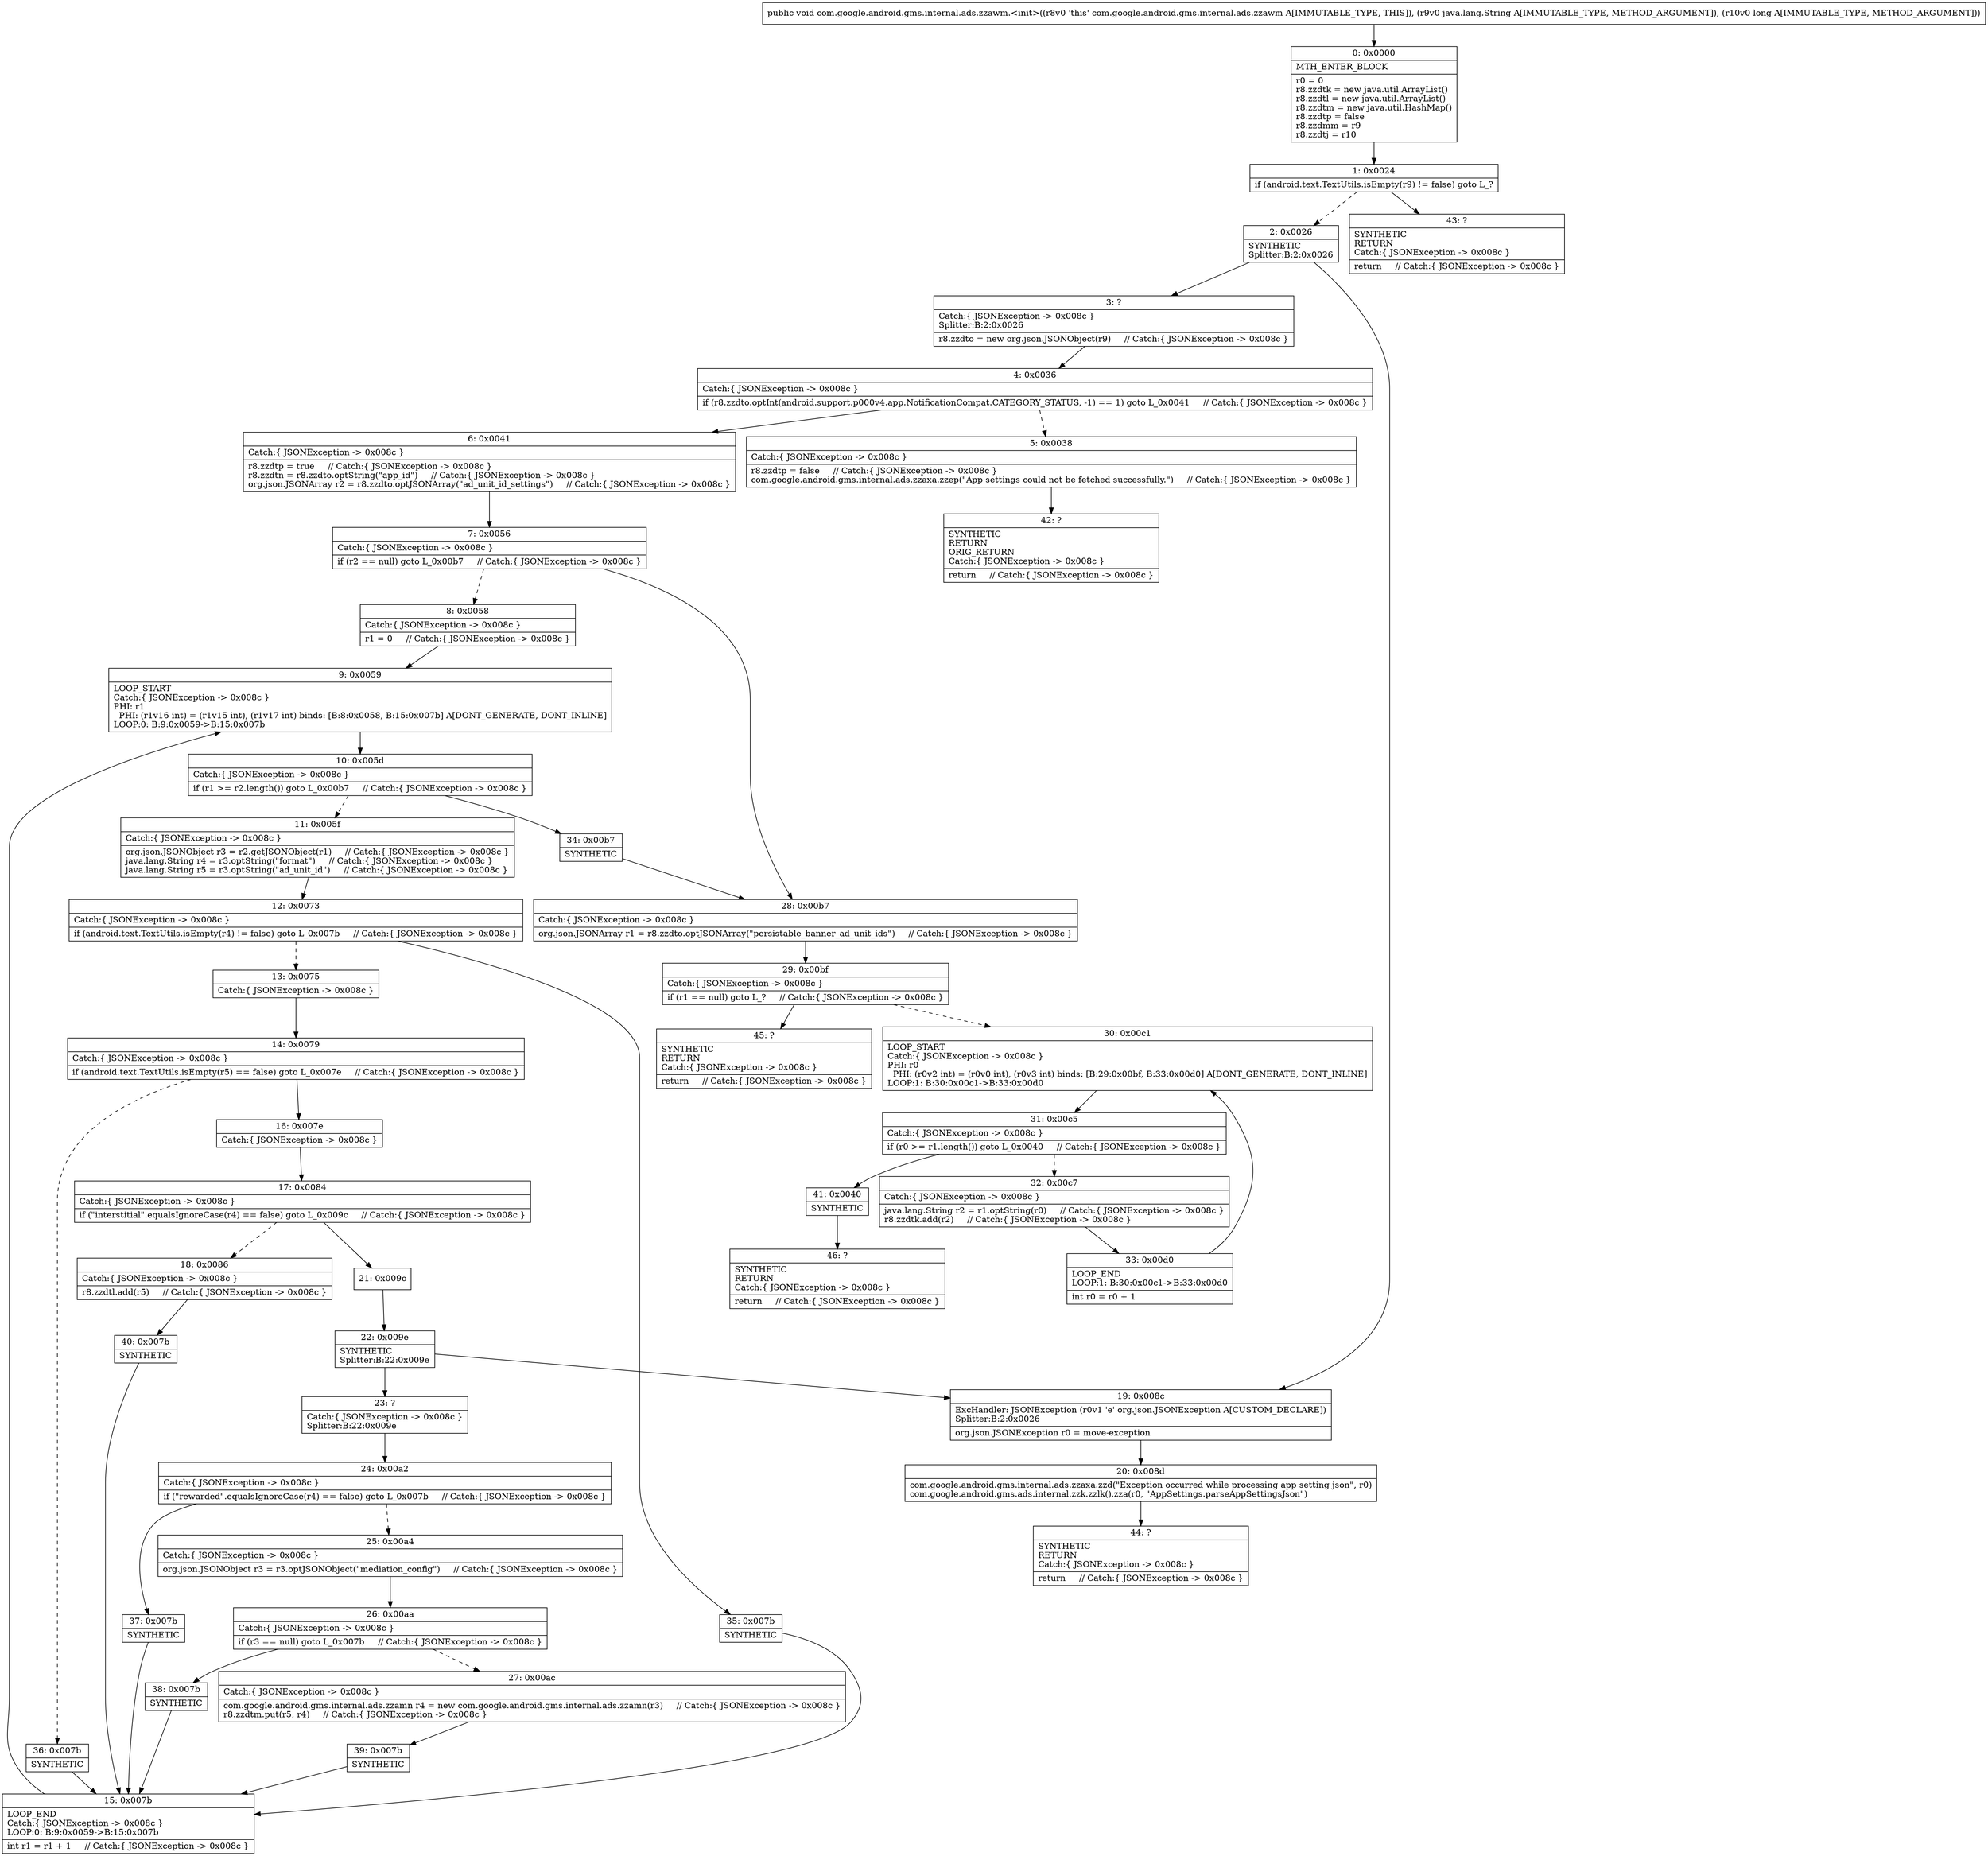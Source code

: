 digraph "CFG forcom.google.android.gms.internal.ads.zzawm.\<init\>(Ljava\/lang\/String;J)V" {
Node_0 [shape=record,label="{0\:\ 0x0000|MTH_ENTER_BLOCK\l|r0 = 0\lr8.zzdtk = new java.util.ArrayList()\lr8.zzdtl = new java.util.ArrayList()\lr8.zzdtm = new java.util.HashMap()\lr8.zzdtp = false\lr8.zzdmm = r9\lr8.zzdtj = r10\l}"];
Node_1 [shape=record,label="{1\:\ 0x0024|if (android.text.TextUtils.isEmpty(r9) != false) goto L_?\l}"];
Node_2 [shape=record,label="{2\:\ 0x0026|SYNTHETIC\lSplitter:B:2:0x0026\l}"];
Node_3 [shape=record,label="{3\:\ ?|Catch:\{ JSONException \-\> 0x008c \}\lSplitter:B:2:0x0026\l|r8.zzdto = new org.json.JSONObject(r9)     \/\/ Catch:\{ JSONException \-\> 0x008c \}\l}"];
Node_4 [shape=record,label="{4\:\ 0x0036|Catch:\{ JSONException \-\> 0x008c \}\l|if (r8.zzdto.optInt(android.support.p000v4.app.NotificationCompat.CATEGORY_STATUS, \-1) == 1) goto L_0x0041     \/\/ Catch:\{ JSONException \-\> 0x008c \}\l}"];
Node_5 [shape=record,label="{5\:\ 0x0038|Catch:\{ JSONException \-\> 0x008c \}\l|r8.zzdtp = false     \/\/ Catch:\{ JSONException \-\> 0x008c \}\lcom.google.android.gms.internal.ads.zzaxa.zzep(\"App settings could not be fetched successfully.\")     \/\/ Catch:\{ JSONException \-\> 0x008c \}\l}"];
Node_6 [shape=record,label="{6\:\ 0x0041|Catch:\{ JSONException \-\> 0x008c \}\l|r8.zzdtp = true     \/\/ Catch:\{ JSONException \-\> 0x008c \}\lr8.zzdtn = r8.zzdto.optString(\"app_id\")     \/\/ Catch:\{ JSONException \-\> 0x008c \}\lorg.json.JSONArray r2 = r8.zzdto.optJSONArray(\"ad_unit_id_settings\")     \/\/ Catch:\{ JSONException \-\> 0x008c \}\l}"];
Node_7 [shape=record,label="{7\:\ 0x0056|Catch:\{ JSONException \-\> 0x008c \}\l|if (r2 == null) goto L_0x00b7     \/\/ Catch:\{ JSONException \-\> 0x008c \}\l}"];
Node_8 [shape=record,label="{8\:\ 0x0058|Catch:\{ JSONException \-\> 0x008c \}\l|r1 = 0     \/\/ Catch:\{ JSONException \-\> 0x008c \}\l}"];
Node_9 [shape=record,label="{9\:\ 0x0059|LOOP_START\lCatch:\{ JSONException \-\> 0x008c \}\lPHI: r1 \l  PHI: (r1v16 int) = (r1v15 int), (r1v17 int) binds: [B:8:0x0058, B:15:0x007b] A[DONT_GENERATE, DONT_INLINE]\lLOOP:0: B:9:0x0059\-\>B:15:0x007b\l}"];
Node_10 [shape=record,label="{10\:\ 0x005d|Catch:\{ JSONException \-\> 0x008c \}\l|if (r1 \>= r2.length()) goto L_0x00b7     \/\/ Catch:\{ JSONException \-\> 0x008c \}\l}"];
Node_11 [shape=record,label="{11\:\ 0x005f|Catch:\{ JSONException \-\> 0x008c \}\l|org.json.JSONObject r3 = r2.getJSONObject(r1)     \/\/ Catch:\{ JSONException \-\> 0x008c \}\ljava.lang.String r4 = r3.optString(\"format\")     \/\/ Catch:\{ JSONException \-\> 0x008c \}\ljava.lang.String r5 = r3.optString(\"ad_unit_id\")     \/\/ Catch:\{ JSONException \-\> 0x008c \}\l}"];
Node_12 [shape=record,label="{12\:\ 0x0073|Catch:\{ JSONException \-\> 0x008c \}\l|if (android.text.TextUtils.isEmpty(r4) != false) goto L_0x007b     \/\/ Catch:\{ JSONException \-\> 0x008c \}\l}"];
Node_13 [shape=record,label="{13\:\ 0x0075|Catch:\{ JSONException \-\> 0x008c \}\l}"];
Node_14 [shape=record,label="{14\:\ 0x0079|Catch:\{ JSONException \-\> 0x008c \}\l|if (android.text.TextUtils.isEmpty(r5) == false) goto L_0x007e     \/\/ Catch:\{ JSONException \-\> 0x008c \}\l}"];
Node_15 [shape=record,label="{15\:\ 0x007b|LOOP_END\lCatch:\{ JSONException \-\> 0x008c \}\lLOOP:0: B:9:0x0059\-\>B:15:0x007b\l|int r1 = r1 + 1     \/\/ Catch:\{ JSONException \-\> 0x008c \}\l}"];
Node_16 [shape=record,label="{16\:\ 0x007e|Catch:\{ JSONException \-\> 0x008c \}\l}"];
Node_17 [shape=record,label="{17\:\ 0x0084|Catch:\{ JSONException \-\> 0x008c \}\l|if (\"interstitial\".equalsIgnoreCase(r4) == false) goto L_0x009c     \/\/ Catch:\{ JSONException \-\> 0x008c \}\l}"];
Node_18 [shape=record,label="{18\:\ 0x0086|Catch:\{ JSONException \-\> 0x008c \}\l|r8.zzdtl.add(r5)     \/\/ Catch:\{ JSONException \-\> 0x008c \}\l}"];
Node_19 [shape=record,label="{19\:\ 0x008c|ExcHandler: JSONException (r0v1 'e' org.json.JSONException A[CUSTOM_DECLARE])\lSplitter:B:2:0x0026\l|org.json.JSONException r0 = move\-exception\l}"];
Node_20 [shape=record,label="{20\:\ 0x008d|com.google.android.gms.internal.ads.zzaxa.zzd(\"Exception occurred while processing app setting json\", r0)\lcom.google.android.gms.ads.internal.zzk.zzlk().zza(r0, \"AppSettings.parseAppSettingsJson\")\l}"];
Node_21 [shape=record,label="{21\:\ 0x009c}"];
Node_22 [shape=record,label="{22\:\ 0x009e|SYNTHETIC\lSplitter:B:22:0x009e\l}"];
Node_23 [shape=record,label="{23\:\ ?|Catch:\{ JSONException \-\> 0x008c \}\lSplitter:B:22:0x009e\l}"];
Node_24 [shape=record,label="{24\:\ 0x00a2|Catch:\{ JSONException \-\> 0x008c \}\l|if (\"rewarded\".equalsIgnoreCase(r4) == false) goto L_0x007b     \/\/ Catch:\{ JSONException \-\> 0x008c \}\l}"];
Node_25 [shape=record,label="{25\:\ 0x00a4|Catch:\{ JSONException \-\> 0x008c \}\l|org.json.JSONObject r3 = r3.optJSONObject(\"mediation_config\")     \/\/ Catch:\{ JSONException \-\> 0x008c \}\l}"];
Node_26 [shape=record,label="{26\:\ 0x00aa|Catch:\{ JSONException \-\> 0x008c \}\l|if (r3 == null) goto L_0x007b     \/\/ Catch:\{ JSONException \-\> 0x008c \}\l}"];
Node_27 [shape=record,label="{27\:\ 0x00ac|Catch:\{ JSONException \-\> 0x008c \}\l|com.google.android.gms.internal.ads.zzamn r4 = new com.google.android.gms.internal.ads.zzamn(r3)     \/\/ Catch:\{ JSONException \-\> 0x008c \}\lr8.zzdtm.put(r5, r4)     \/\/ Catch:\{ JSONException \-\> 0x008c \}\l}"];
Node_28 [shape=record,label="{28\:\ 0x00b7|Catch:\{ JSONException \-\> 0x008c \}\l|org.json.JSONArray r1 = r8.zzdto.optJSONArray(\"persistable_banner_ad_unit_ids\")     \/\/ Catch:\{ JSONException \-\> 0x008c \}\l}"];
Node_29 [shape=record,label="{29\:\ 0x00bf|Catch:\{ JSONException \-\> 0x008c \}\l|if (r1 == null) goto L_?     \/\/ Catch:\{ JSONException \-\> 0x008c \}\l}"];
Node_30 [shape=record,label="{30\:\ 0x00c1|LOOP_START\lCatch:\{ JSONException \-\> 0x008c \}\lPHI: r0 \l  PHI: (r0v2 int) = (r0v0 int), (r0v3 int) binds: [B:29:0x00bf, B:33:0x00d0] A[DONT_GENERATE, DONT_INLINE]\lLOOP:1: B:30:0x00c1\-\>B:33:0x00d0\l}"];
Node_31 [shape=record,label="{31\:\ 0x00c5|Catch:\{ JSONException \-\> 0x008c \}\l|if (r0 \>= r1.length()) goto L_0x0040     \/\/ Catch:\{ JSONException \-\> 0x008c \}\l}"];
Node_32 [shape=record,label="{32\:\ 0x00c7|Catch:\{ JSONException \-\> 0x008c \}\l|java.lang.String r2 = r1.optString(r0)     \/\/ Catch:\{ JSONException \-\> 0x008c \}\lr8.zzdtk.add(r2)     \/\/ Catch:\{ JSONException \-\> 0x008c \}\l}"];
Node_33 [shape=record,label="{33\:\ 0x00d0|LOOP_END\lLOOP:1: B:30:0x00c1\-\>B:33:0x00d0\l|int r0 = r0 + 1\l}"];
Node_34 [shape=record,label="{34\:\ 0x00b7|SYNTHETIC\l}"];
Node_35 [shape=record,label="{35\:\ 0x007b|SYNTHETIC\l}"];
Node_36 [shape=record,label="{36\:\ 0x007b|SYNTHETIC\l}"];
Node_37 [shape=record,label="{37\:\ 0x007b|SYNTHETIC\l}"];
Node_38 [shape=record,label="{38\:\ 0x007b|SYNTHETIC\l}"];
Node_39 [shape=record,label="{39\:\ 0x007b|SYNTHETIC\l}"];
Node_40 [shape=record,label="{40\:\ 0x007b|SYNTHETIC\l}"];
Node_41 [shape=record,label="{41\:\ 0x0040|SYNTHETIC\l}"];
Node_42 [shape=record,label="{42\:\ ?|SYNTHETIC\lRETURN\lORIG_RETURN\lCatch:\{ JSONException \-\> 0x008c \}\l|return     \/\/ Catch:\{ JSONException \-\> 0x008c \}\l}"];
Node_43 [shape=record,label="{43\:\ ?|SYNTHETIC\lRETURN\lCatch:\{ JSONException \-\> 0x008c \}\l|return     \/\/ Catch:\{ JSONException \-\> 0x008c \}\l}"];
Node_44 [shape=record,label="{44\:\ ?|SYNTHETIC\lRETURN\lCatch:\{ JSONException \-\> 0x008c \}\l|return     \/\/ Catch:\{ JSONException \-\> 0x008c \}\l}"];
Node_45 [shape=record,label="{45\:\ ?|SYNTHETIC\lRETURN\lCatch:\{ JSONException \-\> 0x008c \}\l|return     \/\/ Catch:\{ JSONException \-\> 0x008c \}\l}"];
Node_46 [shape=record,label="{46\:\ ?|SYNTHETIC\lRETURN\lCatch:\{ JSONException \-\> 0x008c \}\l|return     \/\/ Catch:\{ JSONException \-\> 0x008c \}\l}"];
MethodNode[shape=record,label="{public void com.google.android.gms.internal.ads.zzawm.\<init\>((r8v0 'this' com.google.android.gms.internal.ads.zzawm A[IMMUTABLE_TYPE, THIS]), (r9v0 java.lang.String A[IMMUTABLE_TYPE, METHOD_ARGUMENT]), (r10v0 long A[IMMUTABLE_TYPE, METHOD_ARGUMENT])) }"];
MethodNode -> Node_0;
Node_0 -> Node_1;
Node_1 -> Node_2[style=dashed];
Node_1 -> Node_43;
Node_2 -> Node_3;
Node_2 -> Node_19;
Node_3 -> Node_4;
Node_4 -> Node_5[style=dashed];
Node_4 -> Node_6;
Node_5 -> Node_42;
Node_6 -> Node_7;
Node_7 -> Node_8[style=dashed];
Node_7 -> Node_28;
Node_8 -> Node_9;
Node_9 -> Node_10;
Node_10 -> Node_11[style=dashed];
Node_10 -> Node_34;
Node_11 -> Node_12;
Node_12 -> Node_13[style=dashed];
Node_12 -> Node_35;
Node_13 -> Node_14;
Node_14 -> Node_16;
Node_14 -> Node_36[style=dashed];
Node_15 -> Node_9;
Node_16 -> Node_17;
Node_17 -> Node_18[style=dashed];
Node_17 -> Node_21;
Node_18 -> Node_40;
Node_19 -> Node_20;
Node_20 -> Node_44;
Node_21 -> Node_22;
Node_22 -> Node_23;
Node_22 -> Node_19;
Node_23 -> Node_24;
Node_24 -> Node_25[style=dashed];
Node_24 -> Node_37;
Node_25 -> Node_26;
Node_26 -> Node_27[style=dashed];
Node_26 -> Node_38;
Node_27 -> Node_39;
Node_28 -> Node_29;
Node_29 -> Node_30[style=dashed];
Node_29 -> Node_45;
Node_30 -> Node_31;
Node_31 -> Node_32[style=dashed];
Node_31 -> Node_41;
Node_32 -> Node_33;
Node_33 -> Node_30;
Node_34 -> Node_28;
Node_35 -> Node_15;
Node_36 -> Node_15;
Node_37 -> Node_15;
Node_38 -> Node_15;
Node_39 -> Node_15;
Node_40 -> Node_15;
Node_41 -> Node_46;
}


